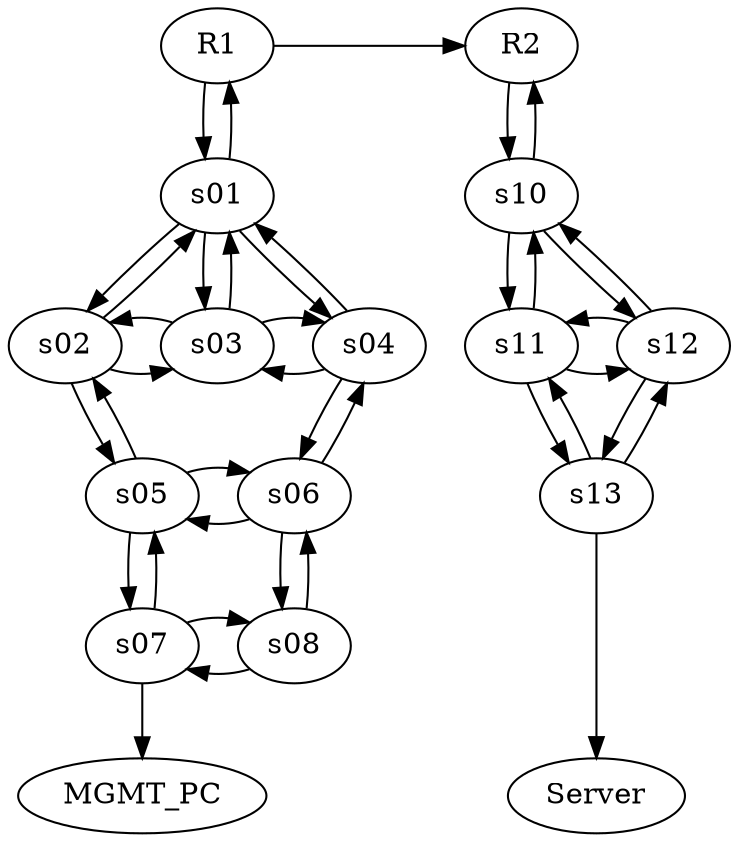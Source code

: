digraph My_Network {
{rank=same "R1" "R2"}
{rank=same "s01" "s10"}
{rank=same "s02" "s03" "s04" "s11" "s12" }    
{rank=same s05 s06 s13}
{rank=same s07 s08}
{rank=same Server MGMT_PC}
	s13 -> Server
	s07 -> MGMT_PC
	R1 -> R2
	s02 -> s01
	s02 -> s03
	s02 -> s05
	s04 -> s01
	s04 -> s03
	s04 -> s06
	s01 -> R1
	s01 -> s03
	s01 -> s02
	s01 -> s04
	s08 -> s07
	s08 -> s06
	s03 -> s01
	s03 -> s02
	s03 -> s04
	R2 -> s10
	s13 -> s11
	s13 -> s12
	R1 -> s01
	s11 -> s10
	s11 -> s12
	s11 -> s13
	s10 -> R2
	s10 -> s11
	s10 -> s12
	s12 -> s10
	s12 -> s11
	s12 -> s13
	s07 -> s05
	s07 -> s08
	s06 -> s05
	s06 -> s04
	s06 -> s08
	s05 -> s02
	s05 -> s07
	s05 -> s06
}
